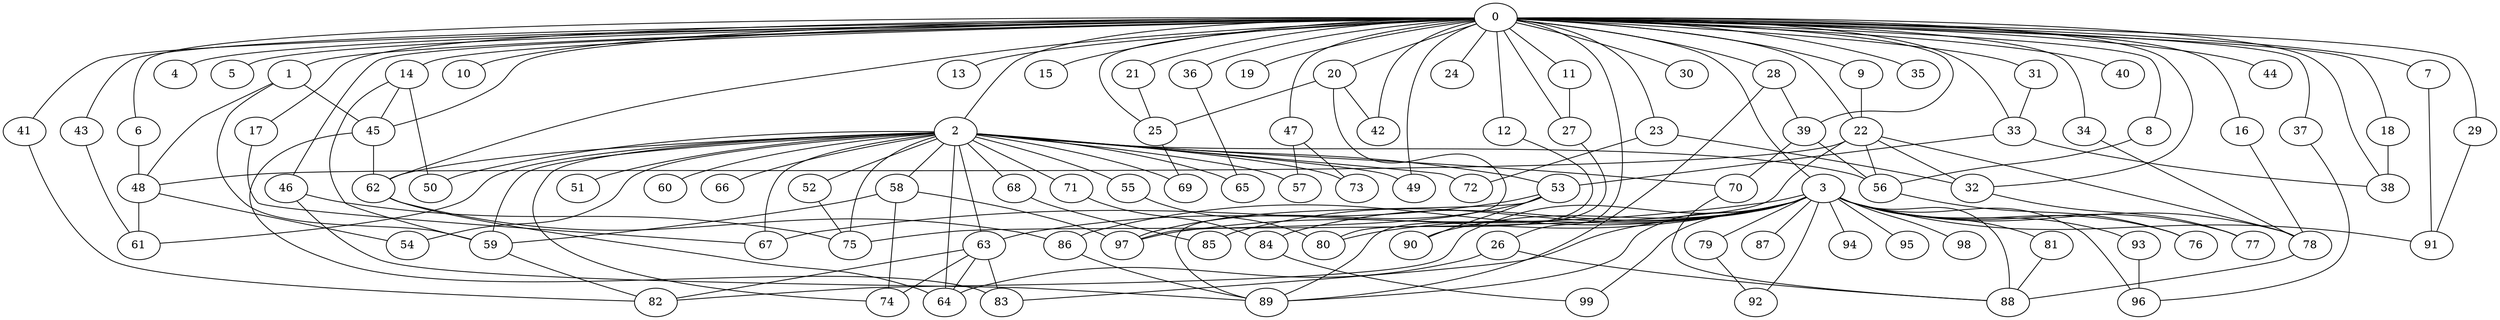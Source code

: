 
graph graphname {
    0 -- 1
0 -- 2
0 -- 3
0 -- 4
0 -- 5
0 -- 6
0 -- 7
0 -- 8
0 -- 9
0 -- 10
0 -- 11
0 -- 12
0 -- 13
0 -- 14
0 -- 15
0 -- 16
0 -- 17
0 -- 18
0 -- 19
0 -- 20
0 -- 21
0 -- 22
0 -- 23
0 -- 24
0 -- 25
0 -- 26
0 -- 27
0 -- 28
0 -- 29
0 -- 30
0 -- 31
0 -- 32
0 -- 33
0 -- 34
0 -- 35
0 -- 36
0 -- 37
0 -- 38
0 -- 39
0 -- 40
0 -- 41
0 -- 42
0 -- 43
0 -- 44
0 -- 45
0 -- 46
0 -- 47
0 -- 49
0 -- 62
1 -- 48
1 -- 45
1 -- 59
2 -- 49
2 -- 50
2 -- 51
2 -- 52
2 -- 53
2 -- 54
2 -- 55
2 -- 56
2 -- 57
2 -- 58
2 -- 59
2 -- 60
2 -- 61
2 -- 62
2 -- 63
2 -- 64
2 -- 65
2 -- 66
2 -- 67
2 -- 68
2 -- 69
2 -- 70
2 -- 71
2 -- 72
2 -- 73
2 -- 74
2 -- 75
3 -- 76
3 -- 77
3 -- 78
3 -- 79
3 -- 80
3 -- 81
3 -- 82
3 -- 83
3 -- 84
3 -- 85
3 -- 86
3 -- 87
3 -- 88
3 -- 89
3 -- 90
3 -- 91
3 -- 92
3 -- 93
3 -- 94
3 -- 95
3 -- 96
3 -- 97
3 -- 98
3 -- 99
3 -- 67
6 -- 48
7 -- 91
8 -- 56
9 -- 22
11 -- 27
12 -- 80
14 -- 59
14 -- 50
14 -- 45
16 -- 78
17 -- 67
18 -- 38
20 -- 25
20 -- 97
20 -- 42
21 -- 25
22 -- 48
22 -- 75
22 -- 56
22 -- 78
22 -- 32
23 -- 32
23 -- 72
25 -- 69
26 -- 88
26 -- 64
27 -- 89
28 -- 39
28 -- 89
29 -- 91
31 -- 33
32 -- 77
33 -- 53
33 -- 38
34 -- 78
36 -- 65
37 -- 96
39 -- 56
39 -- 70
41 -- 82
43 -- 61
45 -- 62
45 -- 83
46 -- 89
46 -- 75
47 -- 57
47 -- 73
48 -- 54
48 -- 61
52 -- 75
53 -- 89
53 -- 90
53 -- 63
53 -- 97
55 -- 80
56 -- 76
58 -- 59
58 -- 74
58 -- 97
59 -- 82
62 -- 64
62 -- 86
63 -- 82
63 -- 64
63 -- 74
63 -- 83
68 -- 85
70 -- 88
71 -- 84
78 -- 88
79 -- 92
81 -- 88
84 -- 99
86 -- 89
93 -- 96

}
